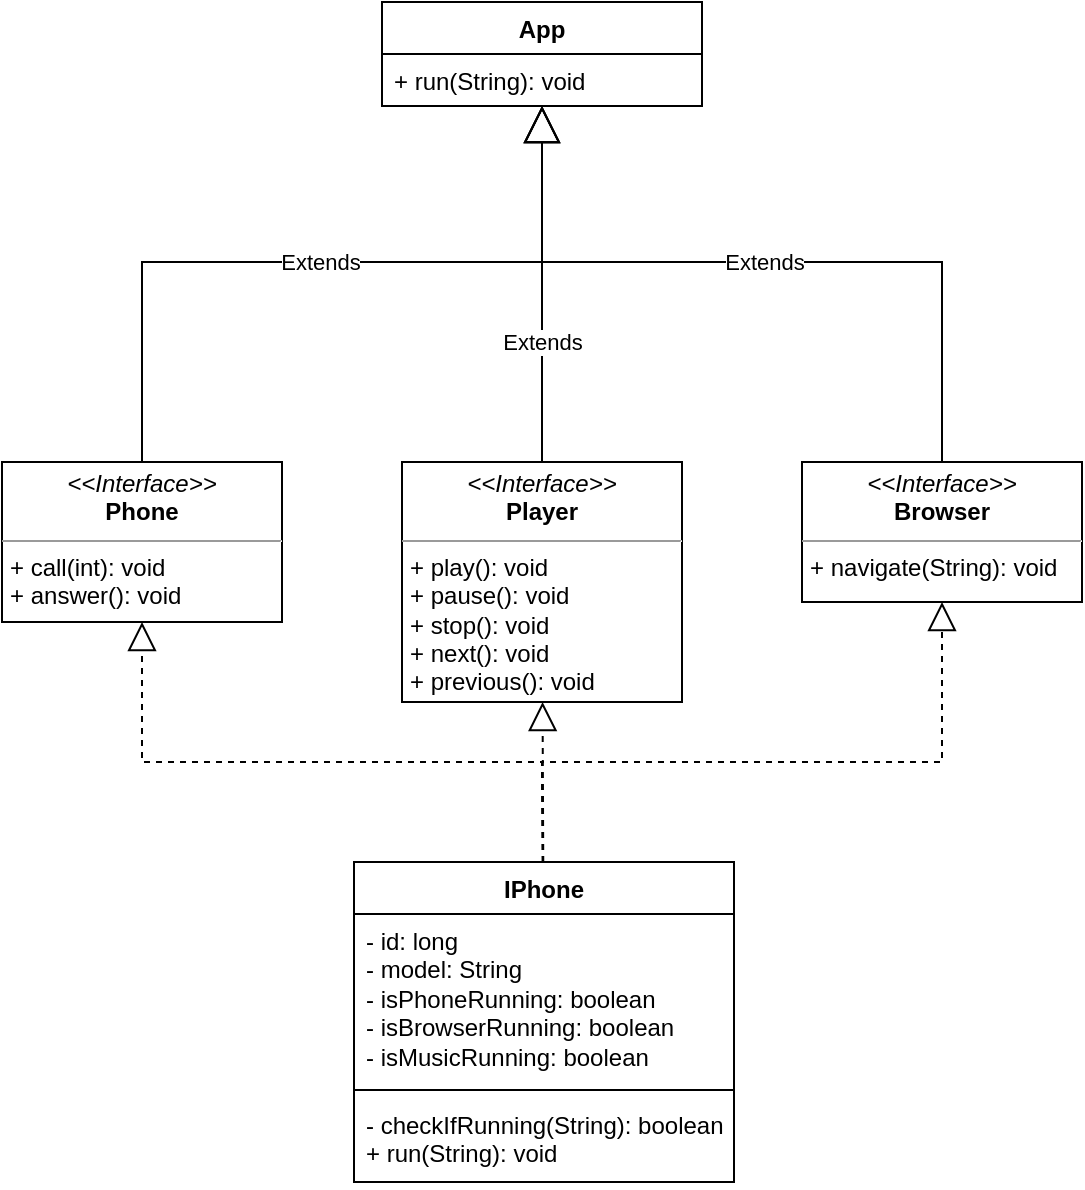 <mxfile version="22.1.18" type="device">
  <diagram name="Página-1" id="OXESBTz56by222q5dXss">
    <mxGraphModel dx="1426" dy="751" grid="1" gridSize="10" guides="1" tooltips="1" connect="1" arrows="1" fold="1" page="1" pageScale="1" pageWidth="827" pageHeight="1169" math="0" shadow="0">
      <root>
        <mxCell id="0" />
        <mxCell id="1" parent="0" />
        <mxCell id="jk-j9aOW9QWllTh36-_i-5" value="IPhone&lt;br&gt;" style="swimlane;fontStyle=1;align=center;verticalAlign=top;childLayout=stackLayout;horizontal=1;startSize=26;horizontalStack=0;resizeParent=1;resizeParentMax=0;resizeLast=0;collapsible=1;marginBottom=0;whiteSpace=wrap;html=1;" parent="1" vertex="1">
          <mxGeometry x="320" y="510" width="190" height="160" as="geometry" />
        </mxCell>
        <mxCell id="jk-j9aOW9QWllTh36-_i-6" value="- id: long&lt;br&gt;- model: String&lt;br&gt;- isPhoneRunning: boolean&lt;br style=&quot;border-color: var(--border-color);&quot;&gt;- isBrowserRunning: boolean&lt;br style=&quot;border-color: var(--border-color);&quot;&gt;- isMusicRunning: boolean" style="text;strokeColor=none;fillColor=none;align=left;verticalAlign=top;spacingLeft=4;spacingRight=4;overflow=hidden;rotatable=0;points=[[0,0.5],[1,0.5]];portConstraint=eastwest;whiteSpace=wrap;html=1;" parent="jk-j9aOW9QWllTh36-_i-5" vertex="1">
          <mxGeometry y="26" width="190" height="84" as="geometry" />
        </mxCell>
        <mxCell id="jk-j9aOW9QWllTh36-_i-7" value="" style="line;strokeWidth=1;fillColor=none;align=left;verticalAlign=middle;spacingTop=-1;spacingLeft=3;spacingRight=3;rotatable=0;labelPosition=right;points=[];portConstraint=eastwest;strokeColor=inherit;" parent="jk-j9aOW9QWllTh36-_i-5" vertex="1">
          <mxGeometry y="110" width="190" height="8" as="geometry" />
        </mxCell>
        <mxCell id="jk-j9aOW9QWllTh36-_i-8" value="- checkIfRunning(String): boolean&lt;br&gt;+ run(String): void" style="text;strokeColor=none;fillColor=none;align=left;verticalAlign=top;spacingLeft=4;spacingRight=4;overflow=hidden;rotatable=0;points=[[0,0.5],[1,0.5]];portConstraint=eastwest;whiteSpace=wrap;html=1;" parent="jk-j9aOW9QWllTh36-_i-5" vertex="1">
          <mxGeometry y="118" width="190" height="42" as="geometry" />
        </mxCell>
        <mxCell id="jk-j9aOW9QWllTh36-_i-10" value="&lt;p style=&quot;margin:0px;margin-top:4px;text-align:center;&quot;&gt;&lt;i&gt;&amp;lt;&amp;lt;Interface&amp;gt;&amp;gt;&lt;/i&gt;&lt;br&gt;&lt;b&gt;Phone&lt;/b&gt;&lt;/p&gt;&lt;hr size=&quot;1&quot;&gt;&lt;p style=&quot;margin:0px;margin-left:4px;&quot;&gt;+ call(int): void&lt;/p&gt;&lt;p style=&quot;margin:0px;margin-left:4px;&quot;&gt;+ answer(): void&lt;/p&gt;" style="verticalAlign=top;align=left;overflow=fill;fontSize=12;fontFamily=Helvetica;html=1;whiteSpace=wrap;direction=south;" parent="1" vertex="1">
          <mxGeometry x="144" y="310" width="140" height="80" as="geometry" />
        </mxCell>
        <mxCell id="jk-j9aOW9QWllTh36-_i-11" value="&lt;p style=&quot;margin:0px;margin-top:4px;text-align:center;&quot;&gt;&lt;i&gt;&amp;lt;&amp;lt;Interface&amp;gt;&amp;gt;&lt;/i&gt;&lt;br&gt;&lt;b&gt;Player&lt;/b&gt;&lt;/p&gt;&lt;hr size=&quot;1&quot;&gt;&lt;p style=&quot;margin:0px;margin-left:4px;&quot;&gt;+ play(): void&lt;/p&gt;&lt;p style=&quot;margin:0px;margin-left:4px;&quot;&gt;+ pause(): void&lt;/p&gt;&lt;p style=&quot;margin:0px;margin-left:4px;&quot;&gt;+ stop(): void&lt;/p&gt;&lt;p style=&quot;margin:0px;margin-left:4px;&quot;&gt;+ next(): void&lt;/p&gt;&lt;p style=&quot;margin:0px;margin-left:4px;&quot;&gt;+ previous(): void&lt;/p&gt;" style="verticalAlign=top;align=left;overflow=fill;fontSize=12;fontFamily=Helvetica;html=1;whiteSpace=wrap;direction=south;" parent="1" vertex="1">
          <mxGeometry x="344" y="310" width="140" height="120" as="geometry" />
        </mxCell>
        <mxCell id="jk-j9aOW9QWllTh36-_i-12" value="&lt;p style=&quot;margin:0px;margin-top:4px;text-align:center;&quot;&gt;&lt;i&gt;&amp;lt;&amp;lt;Interface&amp;gt;&amp;gt;&lt;/i&gt;&lt;br&gt;&lt;b&gt;Browser&lt;/b&gt;&lt;/p&gt;&lt;hr size=&quot;1&quot;&gt;&lt;p style=&quot;margin:0px;margin-left:4px;&quot;&gt;+ navigate(String): void&lt;/p&gt;" style="verticalAlign=top;align=left;overflow=fill;fontSize=12;fontFamily=Helvetica;html=1;whiteSpace=wrap;direction=south;" parent="1" vertex="1">
          <mxGeometry x="544" y="310" width="140" height="70" as="geometry" />
        </mxCell>
        <mxCell id="jk-j9aOW9QWllTh36-_i-13" value="" style="endArrow=block;dashed=1;endFill=0;endSize=12;html=1;rounded=0;entryX=1;entryY=0.5;entryDx=0;entryDy=0;" parent="1" source="jk-j9aOW9QWllTh36-_i-5" target="jk-j9aOW9QWllTh36-_i-10" edge="1">
          <mxGeometry width="160" relative="1" as="geometry">
            <mxPoint x="364" y="520" as="sourcePoint" />
            <mxPoint x="204" y="520" as="targetPoint" />
            <Array as="points">
              <mxPoint x="414" y="460" />
              <mxPoint x="214" y="460" />
            </Array>
          </mxGeometry>
        </mxCell>
        <mxCell id="jk-j9aOW9QWllTh36-_i-14" value="" style="endArrow=block;dashed=1;endFill=0;endSize=12;html=1;rounded=0;" parent="1" source="jk-j9aOW9QWllTh36-_i-5" target="jk-j9aOW9QWllTh36-_i-11" edge="1">
          <mxGeometry width="160" relative="1" as="geometry">
            <mxPoint x="604" y="320" as="sourcePoint" />
            <mxPoint x="454" y="450" as="targetPoint" />
          </mxGeometry>
        </mxCell>
        <mxCell id="jk-j9aOW9QWllTh36-_i-15" value="" style="endArrow=block;dashed=1;endFill=0;endSize=12;html=1;rounded=0;" parent="1" source="jk-j9aOW9QWllTh36-_i-5" target="jk-j9aOW9QWllTh36-_i-12" edge="1">
          <mxGeometry width="160" relative="1" as="geometry">
            <mxPoint x="734" y="440" as="sourcePoint" />
            <mxPoint x="574" y="440" as="targetPoint" />
            <Array as="points">
              <mxPoint x="414" y="460" />
              <mxPoint x="614" y="460" />
            </Array>
          </mxGeometry>
        </mxCell>
        <mxCell id="yYDrqW8ZvksfiEC6qvMu-1" value="App" style="swimlane;fontStyle=1;align=center;verticalAlign=top;childLayout=stackLayout;horizontal=1;startSize=26;horizontalStack=0;resizeParent=1;resizeParentMax=0;resizeLast=0;collapsible=1;marginBottom=0;whiteSpace=wrap;html=1;" parent="1" vertex="1">
          <mxGeometry x="334" y="80" width="160" height="52" as="geometry" />
        </mxCell>
        <mxCell id="yYDrqW8ZvksfiEC6qvMu-4" value="+ run(String): void" style="text;strokeColor=none;fillColor=none;align=left;verticalAlign=top;spacingLeft=4;spacingRight=4;overflow=hidden;rotatable=0;points=[[0,0.5],[1,0.5]];portConstraint=eastwest;whiteSpace=wrap;html=1;" parent="yYDrqW8ZvksfiEC6qvMu-1" vertex="1">
          <mxGeometry y="26" width="160" height="26" as="geometry" />
        </mxCell>
        <mxCell id="yYDrqW8ZvksfiEC6qvMu-5" value="Extends" style="endArrow=block;endSize=16;endFill=0;html=1;rounded=0;" parent="1" source="jk-j9aOW9QWllTh36-_i-10" target="yYDrqW8ZvksfiEC6qvMu-1" edge="1">
          <mxGeometry width="160" relative="1" as="geometry">
            <mxPoint x="310" y="190" as="sourcePoint" />
            <mxPoint x="470" y="190" as="targetPoint" />
            <Array as="points">
              <mxPoint x="214" y="210" />
              <mxPoint x="414" y="210" />
            </Array>
          </mxGeometry>
        </mxCell>
        <mxCell id="yYDrqW8ZvksfiEC6qvMu-6" value="Extends" style="endArrow=block;endSize=16;endFill=0;html=1;rounded=0;" parent="1" source="jk-j9aOW9QWllTh36-_i-12" target="yYDrqW8ZvksfiEC6qvMu-1" edge="1">
          <mxGeometry width="160" relative="1" as="geometry">
            <mxPoint x="530" y="298" as="sourcePoint" />
            <mxPoint x="730" y="120" as="targetPoint" />
            <Array as="points">
              <mxPoint x="614" y="210" />
              <mxPoint x="414" y="210" />
            </Array>
          </mxGeometry>
        </mxCell>
        <mxCell id="yYDrqW8ZvksfiEC6qvMu-7" value="Extends" style="endArrow=block;endSize=16;endFill=0;html=1;rounded=0;" parent="1" source="jk-j9aOW9QWllTh36-_i-11" target="yYDrqW8ZvksfiEC6qvMu-1" edge="1">
          <mxGeometry x="-0.326" width="160" relative="1" as="geometry">
            <mxPoint x="624" y="320" as="sourcePoint" />
            <mxPoint x="424" y="142" as="targetPoint" />
            <Array as="points">
              <mxPoint x="414" y="250" />
            </Array>
            <mxPoint as="offset" />
          </mxGeometry>
        </mxCell>
      </root>
    </mxGraphModel>
  </diagram>
</mxfile>
